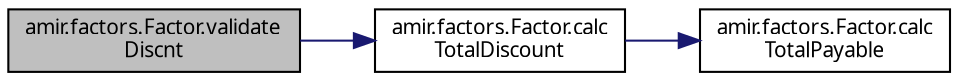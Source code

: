 digraph "amir.factors.Factor.validateDiscnt"
{
 // LATEX_PDF_SIZE
  edge [fontname="FreeSans.ttf",fontsize="10",labelfontname="FreeSans.ttf",labelfontsize="10"];
  node [fontname="FreeSans.ttf",fontsize="10",shape=record];
  rankdir="LR";
  Node1 [label="amir.factors.Factor.validate\lDiscnt",height=0.2,width=0.4,color="black", fillcolor="grey75", style="filled", fontcolor="black",tooltip=" "];
  Node1 -> Node2 [color="midnightblue",fontsize="10",style="solid",fontname="FreeSans.ttf"];
  Node2 [label="amir.factors.Factor.calc\lTotalDiscount",height=0.2,width=0.4,color="black", fillcolor="white", style="filled",URL="$classamir_1_1factors_1_1_factor.html#a8258620c8b4e57864f308004432a650f",tooltip=" "];
  Node2 -> Node3 [color="midnightblue",fontsize="10",style="solid",fontname="FreeSans.ttf"];
  Node3 [label="amir.factors.Factor.calc\lTotalPayable",height=0.2,width=0.4,color="black", fillcolor="white", style="filled",URL="$classamir_1_1factors_1_1_factor.html#a95cbfb1c8e7aec9b02ebcbc626b9b727",tooltip=" "];
}
